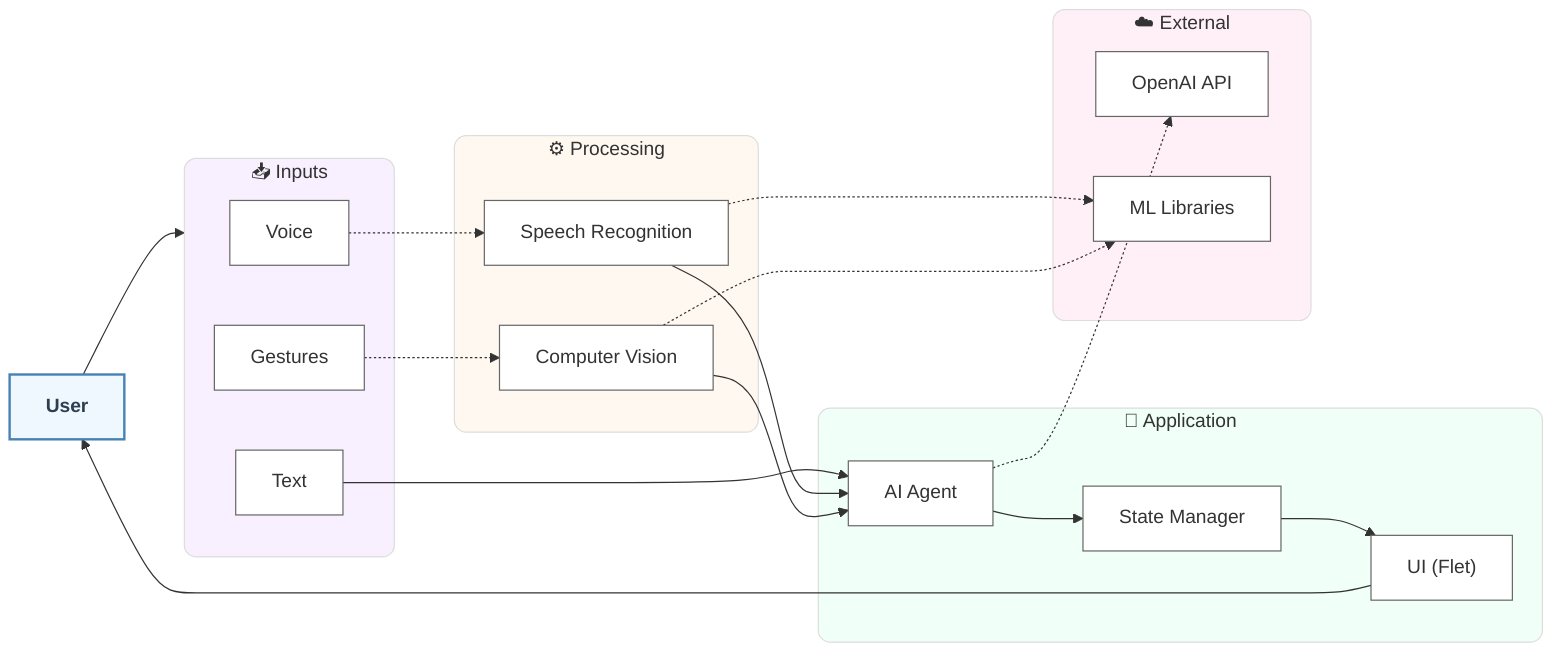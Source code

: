 %%{init: {"flowchart": {"curve": "basis"}} }%%
flowchart LR
    %% User
    User["User"]
    
    %% Input Methods - Compact
    subgraph Inputs ["📥 Inputs"]
        Voice["Voice"]
        Text["Text"] 
        Gesture["Gestures"]
    end
    
    %% Core Application - Compact
    subgraph App ["🎯 Application"]
        UI["UI (Flet)"]
        StateManager["State Manager"]
        Agent["AI Agent"]
    end
    
    %% Processing - Compact
    subgraph Processing ["⚙️ Processing"]
        Speech["Speech Recognition"]
        Vision["Computer Vision"]
    end
    
    %% External - Compact
    subgraph External ["☁️ External"]
        OpenAI["OpenAI API"]
        Libraries["ML Libraries"]
    end
    
    %% Simplified Data Flow
    User --> Inputs
    Voice -.-> Speech
    Gesture -.-> Vision
    Text --> Agent
    Speech --> Agent
    Vision --> Agent
    Agent --> StateManager
    StateManager --> UI
    Agent -.-> OpenAI
    Speech -.-> Libraries
    Vision -.-> Libraries
    UI --> User
    
    %% Compact Styling
    classDef userStyle fill:#f0f8ff,stroke:#4682b4,stroke-width:2px,color:#2c3e50,font-weight:bold
    classDef componentStyle fill:#ffffff,stroke:#666666,stroke-width:1px,color:#333333
    
    %% Compact Layer Groups
    classDef inputLayerStyle fill:#f8f0ff,stroke:#ddd,stroke-width:1px,rx:10,ry:10
    classDef appLayerStyle fill:#f0fff8,stroke:#ddd,stroke-width:1px,rx:10,ry:10
    classDef processLayerStyle fill:#fff8f0,stroke:#ddd,stroke-width:1px,rx:10,ry:10
    classDef externalLayerStyle fill:#fff0f8,stroke:#ddd,stroke-width:1px,rx:10,ry:10
    
    %% Apply Styles
    class User userStyle
    class Voice,Text,Gesture,UI,StateManager,Agent,Speech,Vision,OpenAI,Libraries componentStyle
    class Inputs inputLayerStyle
    class App appLayerStyle
    class Processing processLayerStyle
    class External externalLayerStyle